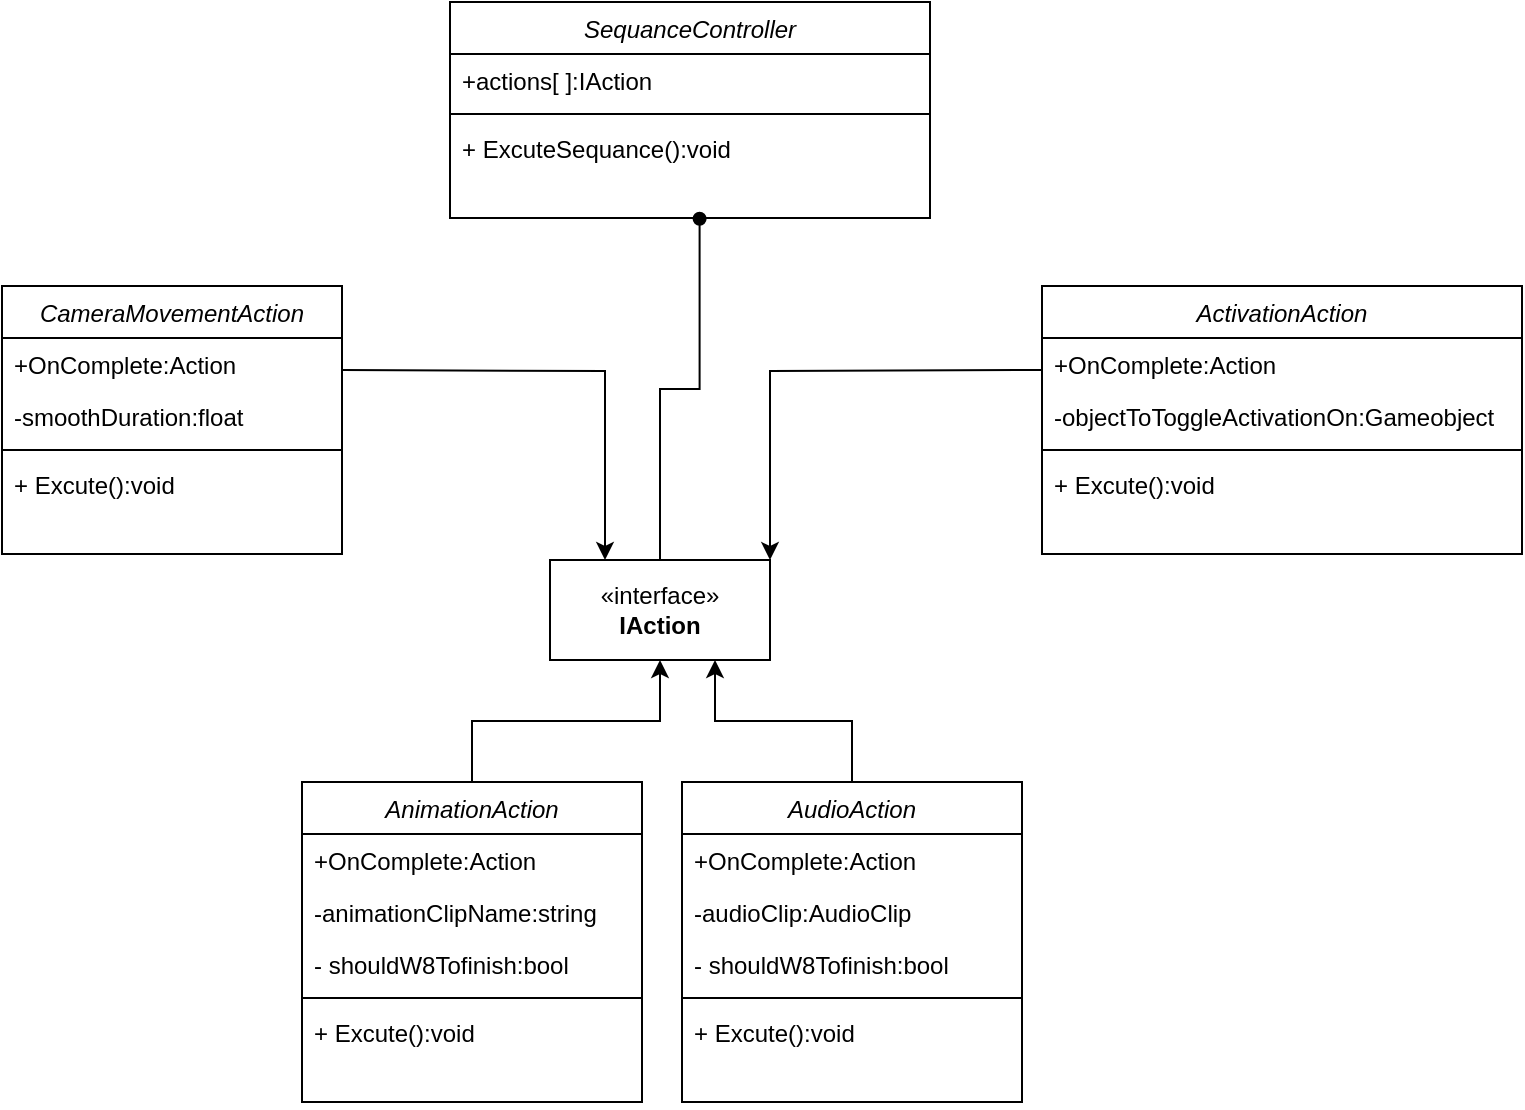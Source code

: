 <mxfile version="22.1.2" type="device">
  <diagram id="C5RBs43oDa-KdzZeNtuy" name="Page-1">
    <mxGraphModel dx="1036" dy="606" grid="1" gridSize="10" guides="1" tooltips="1" connect="1" arrows="1" fold="1" page="1" pageScale="1" pageWidth="827" pageHeight="1169" math="0" shadow="0">
      <root>
        <mxCell id="WIyWlLk6GJQsqaUBKTNV-0" />
        <mxCell id="WIyWlLk6GJQsqaUBKTNV-1" parent="WIyWlLk6GJQsqaUBKTNV-0" />
        <mxCell id="5Pd6KjZepVLqVOFvG1HD-2" style="edgeStyle=orthogonalEdgeStyle;rounded=0;orthogonalLoop=1;jettySize=auto;html=1;exitX=0.5;exitY=0;exitDx=0;exitDy=0;entryX=0.5;entryY=1;entryDx=0;entryDy=0;" edge="1" parent="WIyWlLk6GJQsqaUBKTNV-1" source="zkfFHV4jXpPFQw0GAbJ--0" target="5Pd6KjZepVLqVOFvG1HD-0">
          <mxGeometry relative="1" as="geometry" />
        </mxCell>
        <mxCell id="zkfFHV4jXpPFQw0GAbJ--0" value="AnimationAction" style="swimlane;fontStyle=2;align=center;verticalAlign=top;childLayout=stackLayout;horizontal=1;startSize=26;horizontalStack=0;resizeParent=1;resizeLast=0;collapsible=1;marginBottom=0;rounded=0;shadow=0;strokeWidth=1;" parent="WIyWlLk6GJQsqaUBKTNV-1" vertex="1">
          <mxGeometry x="184" y="464" width="170" height="160" as="geometry">
            <mxRectangle x="230" y="140" width="160" height="26" as="alternateBounds" />
          </mxGeometry>
        </mxCell>
        <mxCell id="zkfFHV4jXpPFQw0GAbJ--1" value="+OnComplete:Action&#xa;" style="text;align=left;verticalAlign=top;spacingLeft=4;spacingRight=4;overflow=hidden;rotatable=0;points=[[0,0.5],[1,0.5]];portConstraint=eastwest;" parent="zkfFHV4jXpPFQw0GAbJ--0" vertex="1">
          <mxGeometry y="26" width="170" height="26" as="geometry" />
        </mxCell>
        <mxCell id="zkfFHV4jXpPFQw0GAbJ--2" value="-animationClipName:string" style="text;align=left;verticalAlign=top;spacingLeft=4;spacingRight=4;overflow=hidden;rotatable=0;points=[[0,0.5],[1,0.5]];portConstraint=eastwest;rounded=0;shadow=0;html=0;" parent="zkfFHV4jXpPFQw0GAbJ--0" vertex="1">
          <mxGeometry y="52" width="170" height="26" as="geometry" />
        </mxCell>
        <mxCell id="zkfFHV4jXpPFQw0GAbJ--3" value="- shouldW8Tofinish:bool" style="text;align=left;verticalAlign=top;spacingLeft=4;spacingRight=4;overflow=hidden;rotatable=0;points=[[0,0.5],[1,0.5]];portConstraint=eastwest;rounded=0;shadow=0;html=0;" parent="zkfFHV4jXpPFQw0GAbJ--0" vertex="1">
          <mxGeometry y="78" width="170" height="26" as="geometry" />
        </mxCell>
        <mxCell id="zkfFHV4jXpPFQw0GAbJ--4" value="" style="line;html=1;strokeWidth=1;align=left;verticalAlign=middle;spacingTop=-1;spacingLeft=3;spacingRight=3;rotatable=0;labelPosition=right;points=[];portConstraint=eastwest;" parent="zkfFHV4jXpPFQw0GAbJ--0" vertex="1">
          <mxGeometry y="104" width="170" height="8" as="geometry" />
        </mxCell>
        <mxCell id="zkfFHV4jXpPFQw0GAbJ--5" value="+ Excute():void&#xa;" style="text;align=left;verticalAlign=top;spacingLeft=4;spacingRight=4;overflow=hidden;rotatable=0;points=[[0,0.5],[1,0.5]];portConstraint=eastwest;" parent="zkfFHV4jXpPFQw0GAbJ--0" vertex="1">
          <mxGeometry y="112" width="170" height="48" as="geometry" />
        </mxCell>
        <mxCell id="5Pd6KjZepVLqVOFvG1HD-0" value="«interface»&lt;br&gt;&lt;b&gt;IAction&lt;/b&gt;" style="html=1;whiteSpace=wrap;" vertex="1" parent="WIyWlLk6GJQsqaUBKTNV-1">
          <mxGeometry x="308" y="353" width="110" height="50" as="geometry" />
        </mxCell>
        <mxCell id="5Pd6KjZepVLqVOFvG1HD-9" style="edgeStyle=orthogonalEdgeStyle;rounded=0;orthogonalLoop=1;jettySize=auto;html=1;exitX=0.5;exitY=0;exitDx=0;exitDy=0;entryX=0.75;entryY=1;entryDx=0;entryDy=0;" edge="1" parent="WIyWlLk6GJQsqaUBKTNV-1" source="5Pd6KjZepVLqVOFvG1HD-3" target="5Pd6KjZepVLqVOFvG1HD-0">
          <mxGeometry relative="1" as="geometry" />
        </mxCell>
        <mxCell id="5Pd6KjZepVLqVOFvG1HD-3" value="AudioAction" style="swimlane;fontStyle=2;align=center;verticalAlign=top;childLayout=stackLayout;horizontal=1;startSize=26;horizontalStack=0;resizeParent=1;resizeLast=0;collapsible=1;marginBottom=0;rounded=0;shadow=0;strokeWidth=1;" vertex="1" parent="WIyWlLk6GJQsqaUBKTNV-1">
          <mxGeometry x="374" y="464" width="170" height="160" as="geometry">
            <mxRectangle x="230" y="140" width="160" height="26" as="alternateBounds" />
          </mxGeometry>
        </mxCell>
        <mxCell id="5Pd6KjZepVLqVOFvG1HD-4" value="+OnComplete:Action&#xa;" style="text;align=left;verticalAlign=top;spacingLeft=4;spacingRight=4;overflow=hidden;rotatable=0;points=[[0,0.5],[1,0.5]];portConstraint=eastwest;" vertex="1" parent="5Pd6KjZepVLqVOFvG1HD-3">
          <mxGeometry y="26" width="170" height="26" as="geometry" />
        </mxCell>
        <mxCell id="5Pd6KjZepVLqVOFvG1HD-5" value="-audioClip:AudioClip" style="text;align=left;verticalAlign=top;spacingLeft=4;spacingRight=4;overflow=hidden;rotatable=0;points=[[0,0.5],[1,0.5]];portConstraint=eastwest;rounded=0;shadow=0;html=0;" vertex="1" parent="5Pd6KjZepVLqVOFvG1HD-3">
          <mxGeometry y="52" width="170" height="26" as="geometry" />
        </mxCell>
        <mxCell id="5Pd6KjZepVLqVOFvG1HD-6" value="- shouldW8Tofinish:bool" style="text;align=left;verticalAlign=top;spacingLeft=4;spacingRight=4;overflow=hidden;rotatable=0;points=[[0,0.5],[1,0.5]];portConstraint=eastwest;rounded=0;shadow=0;html=0;" vertex="1" parent="5Pd6KjZepVLqVOFvG1HD-3">
          <mxGeometry y="78" width="170" height="26" as="geometry" />
        </mxCell>
        <mxCell id="5Pd6KjZepVLqVOFvG1HD-7" value="" style="line;html=1;strokeWidth=1;align=left;verticalAlign=middle;spacingTop=-1;spacingLeft=3;spacingRight=3;rotatable=0;labelPosition=right;points=[];portConstraint=eastwest;" vertex="1" parent="5Pd6KjZepVLqVOFvG1HD-3">
          <mxGeometry y="104" width="170" height="8" as="geometry" />
        </mxCell>
        <mxCell id="5Pd6KjZepVLqVOFvG1HD-8" value="+ Excute():void&#xa;" style="text;align=left;verticalAlign=top;spacingLeft=4;spacingRight=4;overflow=hidden;rotatable=0;points=[[0,0.5],[1,0.5]];portConstraint=eastwest;" vertex="1" parent="5Pd6KjZepVLqVOFvG1HD-3">
          <mxGeometry y="112" width="170" height="48" as="geometry" />
        </mxCell>
        <mxCell id="5Pd6KjZepVLqVOFvG1HD-10" value="ActivationAction" style="swimlane;fontStyle=2;align=center;verticalAlign=top;childLayout=stackLayout;horizontal=1;startSize=26;horizontalStack=0;resizeParent=1;resizeLast=0;collapsible=1;marginBottom=0;rounded=0;shadow=0;strokeWidth=1;" vertex="1" parent="WIyWlLk6GJQsqaUBKTNV-1">
          <mxGeometry x="554" y="216" width="240" height="134" as="geometry">
            <mxRectangle x="230" y="140" width="160" height="26" as="alternateBounds" />
          </mxGeometry>
        </mxCell>
        <mxCell id="5Pd6KjZepVLqVOFvG1HD-11" value="+OnComplete:Action&#xa;" style="text;align=left;verticalAlign=top;spacingLeft=4;spacingRight=4;overflow=hidden;rotatable=0;points=[[0,0.5],[1,0.5]];portConstraint=eastwest;" vertex="1" parent="5Pd6KjZepVLqVOFvG1HD-10">
          <mxGeometry y="26" width="240" height="26" as="geometry" />
        </mxCell>
        <mxCell id="5Pd6KjZepVLqVOFvG1HD-12" value="-objectToToggleActivationOn:Gameobject" style="text;align=left;verticalAlign=top;spacingLeft=4;spacingRight=4;overflow=hidden;rotatable=0;points=[[0,0.5],[1,0.5]];portConstraint=eastwest;rounded=0;shadow=0;html=0;" vertex="1" parent="5Pd6KjZepVLqVOFvG1HD-10">
          <mxGeometry y="52" width="240" height="26" as="geometry" />
        </mxCell>
        <mxCell id="5Pd6KjZepVLqVOFvG1HD-14" value="" style="line;html=1;strokeWidth=1;align=left;verticalAlign=middle;spacingTop=-1;spacingLeft=3;spacingRight=3;rotatable=0;labelPosition=right;points=[];portConstraint=eastwest;" vertex="1" parent="5Pd6KjZepVLqVOFvG1HD-10">
          <mxGeometry y="78" width="240" height="8" as="geometry" />
        </mxCell>
        <mxCell id="5Pd6KjZepVLqVOFvG1HD-15" value="+ Excute():void&#xa;" style="text;align=left;verticalAlign=top;spacingLeft=4;spacingRight=4;overflow=hidden;rotatable=0;points=[[0,0.5],[1,0.5]];portConstraint=eastwest;" vertex="1" parent="5Pd6KjZepVLqVOFvG1HD-10">
          <mxGeometry y="86" width="240" height="48" as="geometry" />
        </mxCell>
        <mxCell id="5Pd6KjZepVLqVOFvG1HD-16" style="edgeStyle=orthogonalEdgeStyle;rounded=0;orthogonalLoop=1;jettySize=auto;html=1;exitX=0;exitY=0.5;exitDx=0;exitDy=0;entryX=1;entryY=0;entryDx=0;entryDy=0;" edge="1" parent="WIyWlLk6GJQsqaUBKTNV-1" target="5Pd6KjZepVLqVOFvG1HD-0">
          <mxGeometry relative="1" as="geometry">
            <mxPoint x="554" y="258" as="sourcePoint" />
          </mxGeometry>
        </mxCell>
        <mxCell id="5Pd6KjZepVLqVOFvG1HD-17" value="CameraMovementAction" style="swimlane;fontStyle=2;align=center;verticalAlign=top;childLayout=stackLayout;horizontal=1;startSize=26;horizontalStack=0;resizeParent=1;resizeLast=0;collapsible=1;marginBottom=0;rounded=0;shadow=0;strokeWidth=1;" vertex="1" parent="WIyWlLk6GJQsqaUBKTNV-1">
          <mxGeometry x="34" y="216" width="170" height="134" as="geometry">
            <mxRectangle x="230" y="140" width="160" height="26" as="alternateBounds" />
          </mxGeometry>
        </mxCell>
        <mxCell id="5Pd6KjZepVLqVOFvG1HD-18" value="+OnComplete:Action&#xa;" style="text;align=left;verticalAlign=top;spacingLeft=4;spacingRight=4;overflow=hidden;rotatable=0;points=[[0,0.5],[1,0.5]];portConstraint=eastwest;" vertex="1" parent="5Pd6KjZepVLqVOFvG1HD-17">
          <mxGeometry y="26" width="170" height="26" as="geometry" />
        </mxCell>
        <mxCell id="5Pd6KjZepVLqVOFvG1HD-19" value="-smoothDuration:float" style="text;align=left;verticalAlign=top;spacingLeft=4;spacingRight=4;overflow=hidden;rotatable=0;points=[[0,0.5],[1,0.5]];portConstraint=eastwest;rounded=0;shadow=0;html=0;" vertex="1" parent="5Pd6KjZepVLqVOFvG1HD-17">
          <mxGeometry y="52" width="170" height="26" as="geometry" />
        </mxCell>
        <mxCell id="5Pd6KjZepVLqVOFvG1HD-21" value="" style="line;html=1;strokeWidth=1;align=left;verticalAlign=middle;spacingTop=-1;spacingLeft=3;spacingRight=3;rotatable=0;labelPosition=right;points=[];portConstraint=eastwest;" vertex="1" parent="5Pd6KjZepVLqVOFvG1HD-17">
          <mxGeometry y="78" width="170" height="8" as="geometry" />
        </mxCell>
        <mxCell id="5Pd6KjZepVLqVOFvG1HD-22" value="+ Excute():void&#xa;" style="text;align=left;verticalAlign=top;spacingLeft=4;spacingRight=4;overflow=hidden;rotatable=0;points=[[0,0.5],[1,0.5]];portConstraint=eastwest;" vertex="1" parent="5Pd6KjZepVLqVOFvG1HD-17">
          <mxGeometry y="86" width="170" height="48" as="geometry" />
        </mxCell>
        <mxCell id="5Pd6KjZepVLqVOFvG1HD-23" style="edgeStyle=orthogonalEdgeStyle;rounded=0;orthogonalLoop=1;jettySize=auto;html=1;exitX=1;exitY=0.5;exitDx=0;exitDy=0;entryX=0.25;entryY=0;entryDx=0;entryDy=0;" edge="1" parent="WIyWlLk6GJQsqaUBKTNV-1" target="5Pd6KjZepVLqVOFvG1HD-0">
          <mxGeometry relative="1" as="geometry">
            <mxPoint x="204" y="258" as="sourcePoint" />
          </mxGeometry>
        </mxCell>
        <mxCell id="5Pd6KjZepVLqVOFvG1HD-24" value="SequanceController" style="swimlane;fontStyle=2;align=center;verticalAlign=top;childLayout=stackLayout;horizontal=1;startSize=26;horizontalStack=0;resizeParent=1;resizeLast=0;collapsible=1;marginBottom=0;rounded=0;shadow=0;strokeWidth=1;" vertex="1" parent="WIyWlLk6GJQsqaUBKTNV-1">
          <mxGeometry x="258" y="74" width="240" height="108" as="geometry">
            <mxRectangle x="230" y="140" width="160" height="26" as="alternateBounds" />
          </mxGeometry>
        </mxCell>
        <mxCell id="5Pd6KjZepVLqVOFvG1HD-25" value="+actions[ ]:IAction&#xa;" style="text;align=left;verticalAlign=top;spacingLeft=4;spacingRight=4;overflow=hidden;rotatable=0;points=[[0,0.5],[1,0.5]];portConstraint=eastwest;" vertex="1" parent="5Pd6KjZepVLqVOFvG1HD-24">
          <mxGeometry y="26" width="240" height="26" as="geometry" />
        </mxCell>
        <mxCell id="5Pd6KjZepVLqVOFvG1HD-27" value="" style="line;html=1;strokeWidth=1;align=left;verticalAlign=middle;spacingTop=-1;spacingLeft=3;spacingRight=3;rotatable=0;labelPosition=right;points=[];portConstraint=eastwest;" vertex="1" parent="5Pd6KjZepVLqVOFvG1HD-24">
          <mxGeometry y="52" width="240" height="8" as="geometry" />
        </mxCell>
        <mxCell id="5Pd6KjZepVLqVOFvG1HD-28" value="+ ExcuteSequance():void&#xa;" style="text;align=left;verticalAlign=top;spacingLeft=4;spacingRight=4;overflow=hidden;rotatable=0;points=[[0,0.5],[1,0.5]];portConstraint=eastwest;" vertex="1" parent="5Pd6KjZepVLqVOFvG1HD-24">
          <mxGeometry y="60" width="240" height="48" as="geometry" />
        </mxCell>
        <mxCell id="5Pd6KjZepVLqVOFvG1HD-29" style="edgeStyle=orthogonalEdgeStyle;rounded=0;orthogonalLoop=1;jettySize=auto;html=1;exitX=0.5;exitY=0;exitDx=0;exitDy=0;entryX=0.52;entryY=1.008;entryDx=0;entryDy=0;entryPerimeter=0;endArrow=oval;endFill=1;" edge="1" parent="WIyWlLk6GJQsqaUBKTNV-1" source="5Pd6KjZepVLqVOFvG1HD-0" target="5Pd6KjZepVLqVOFvG1HD-28">
          <mxGeometry relative="1" as="geometry" />
        </mxCell>
      </root>
    </mxGraphModel>
  </diagram>
</mxfile>
